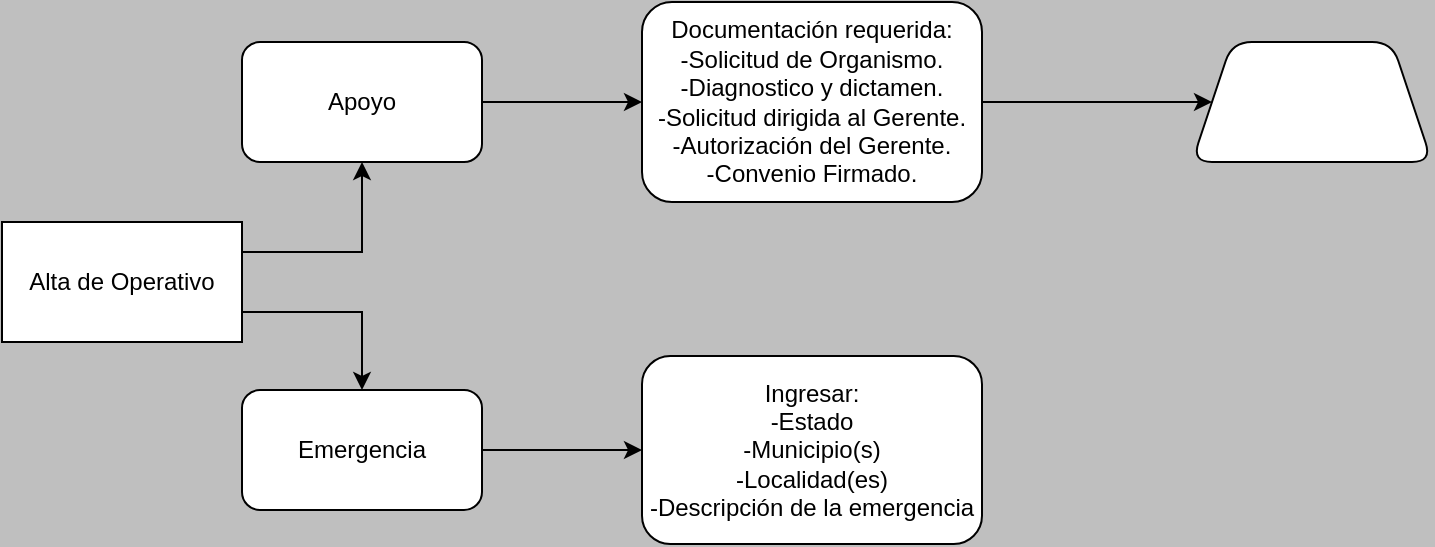 <mxfile version="13.6.6" type="github">
  <diagram id="C5RBs43oDa-KdzZeNtuy" name="Page-1">
    <mxGraphModel dx="1422" dy="794" grid="1" gridSize="10" guides="1" tooltips="1" connect="1" arrows="1" fold="1" page="1" pageScale="1" pageWidth="1169" pageHeight="827" background="#BFBFBF" math="0" shadow="0">
      <root>
        <mxCell id="WIyWlLk6GJQsqaUBKTNV-0" />
        <mxCell id="WIyWlLk6GJQsqaUBKTNV-1" parent="WIyWlLk6GJQsqaUBKTNV-0" />
        <mxCell id="4k1MC2vJnLODoSujxGtt-4" style="edgeStyle=orthogonalEdgeStyle;rounded=0;orthogonalLoop=1;jettySize=auto;html=1;exitX=1;exitY=0.75;exitDx=0;exitDy=0;" edge="1" parent="WIyWlLk6GJQsqaUBKTNV-1" source="4k1MC2vJnLODoSujxGtt-0" target="4k1MC2vJnLODoSujxGtt-9">
          <mxGeometry relative="1" as="geometry">
            <mxPoint x="210" y="430" as="targetPoint" />
            <Array as="points">
              <mxPoint x="210" y="375" />
              <mxPoint x="210" y="430" />
            </Array>
          </mxGeometry>
        </mxCell>
        <mxCell id="4k1MC2vJnLODoSujxGtt-5" style="edgeStyle=orthogonalEdgeStyle;rounded=0;orthogonalLoop=1;jettySize=auto;html=1;exitX=1;exitY=0.25;exitDx=0;exitDy=0;" edge="1" parent="WIyWlLk6GJQsqaUBKTNV-1" source="4k1MC2vJnLODoSujxGtt-0" target="4k1MC2vJnLODoSujxGtt-8">
          <mxGeometry relative="1" as="geometry">
            <mxPoint x="210" y="290" as="targetPoint" />
          </mxGeometry>
        </mxCell>
        <mxCell id="4k1MC2vJnLODoSujxGtt-0" value="Alta de Operativo" style="rounded=0;whiteSpace=wrap;html=1;" vertex="1" parent="WIyWlLk6GJQsqaUBKTNV-1">
          <mxGeometry x="30" y="330" width="120" height="60" as="geometry" />
        </mxCell>
        <mxCell id="4k1MC2vJnLODoSujxGtt-11" value="" style="edgeStyle=orthogonalEdgeStyle;rounded=0;orthogonalLoop=1;jettySize=auto;html=1;" edge="1" parent="WIyWlLk6GJQsqaUBKTNV-1" source="4k1MC2vJnLODoSujxGtt-8" target="4k1MC2vJnLODoSujxGtt-10">
          <mxGeometry relative="1" as="geometry" />
        </mxCell>
        <mxCell id="4k1MC2vJnLODoSujxGtt-8" value="Apoyo" style="rounded=1;whiteSpace=wrap;html=1;" vertex="1" parent="WIyWlLk6GJQsqaUBKTNV-1">
          <mxGeometry x="150" y="240" width="120" height="60" as="geometry" />
        </mxCell>
        <mxCell id="4k1MC2vJnLODoSujxGtt-17" value="" style="edgeStyle=orthogonalEdgeStyle;rounded=0;orthogonalLoop=1;jettySize=auto;html=1;" edge="1" parent="WIyWlLk6GJQsqaUBKTNV-1" source="4k1MC2vJnLODoSujxGtt-9" target="4k1MC2vJnLODoSujxGtt-16">
          <mxGeometry relative="1" as="geometry" />
        </mxCell>
        <mxCell id="4k1MC2vJnLODoSujxGtt-9" value="Emergencia" style="rounded=1;whiteSpace=wrap;html=1;" vertex="1" parent="WIyWlLk6GJQsqaUBKTNV-1">
          <mxGeometry x="150" y="414" width="120" height="60" as="geometry" />
        </mxCell>
        <mxCell id="4k1MC2vJnLODoSujxGtt-20" value="" style="edgeStyle=orthogonalEdgeStyle;rounded=0;orthogonalLoop=1;jettySize=auto;html=1;" edge="1" parent="WIyWlLk6GJQsqaUBKTNV-1" source="4k1MC2vJnLODoSujxGtt-10" target="4k1MC2vJnLODoSujxGtt-19">
          <mxGeometry relative="1" as="geometry" />
        </mxCell>
        <mxCell id="4k1MC2vJnLODoSujxGtt-10" value="Documentación requerida:&lt;br&gt;-Solicitud de Organismo.&lt;br&gt;-Diagnostico y dictamen.&lt;br&gt;-Solicitud dirigida al Gerente.&lt;br&gt;-Autorización del Gerente.&lt;br&gt;-Convenio Firmado." style="whiteSpace=wrap;html=1;rounded=1;" vertex="1" parent="WIyWlLk6GJQsqaUBKTNV-1">
          <mxGeometry x="350" y="220" width="170" height="100" as="geometry" />
        </mxCell>
        <mxCell id="4k1MC2vJnLODoSujxGtt-16" value="Ingresar:&lt;br&gt;-Estado&lt;br&gt;-Municipio(s)&lt;br&gt;-Localidad(es)&lt;br&gt;-Descripción de la emergencia" style="whiteSpace=wrap;html=1;rounded=1;" vertex="1" parent="WIyWlLk6GJQsqaUBKTNV-1">
          <mxGeometry x="350" y="397" width="170" height="94" as="geometry" />
        </mxCell>
        <mxCell id="4k1MC2vJnLODoSujxGtt-19" value="" style="shape=trapezoid;perimeter=trapezoidPerimeter;whiteSpace=wrap;html=1;fixedSize=1;rounded=1;" vertex="1" parent="WIyWlLk6GJQsqaUBKTNV-1">
          <mxGeometry x="625" y="240" width="120" height="60" as="geometry" />
        </mxCell>
      </root>
    </mxGraphModel>
  </diagram>
</mxfile>
